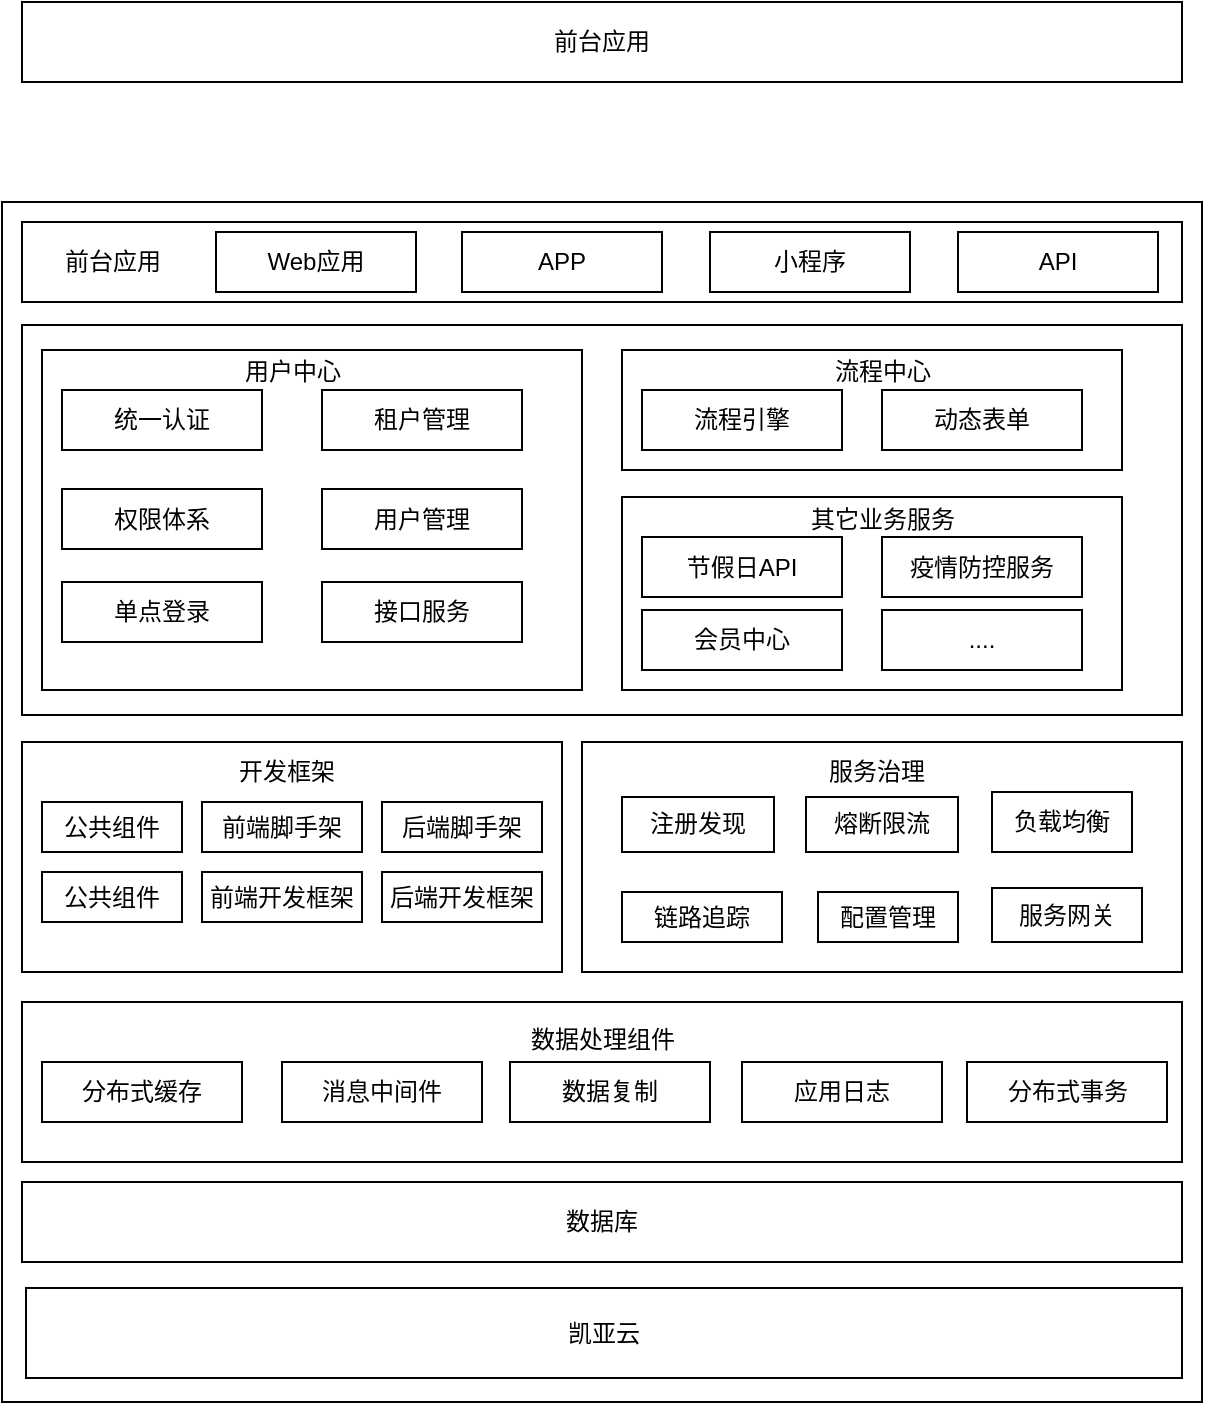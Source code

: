 <mxfile version="20.4.1" type="github" pages="3">
  <diagram id="l3sCK_NAAujHn3f9pkKb" name="技术中台">
    <mxGraphModel dx="1380" dy="801" grid="1" gridSize="10" guides="1" tooltips="1" connect="1" arrows="1" fold="1" page="1" pageScale="1" pageWidth="827" pageHeight="1169" math="0" shadow="0">
      <root>
        <mxCell id="0" />
        <mxCell id="1" parent="0" />
        <mxCell id="SzVGWnv48ufma5mJEqG_-40" value="" style="rounded=0;whiteSpace=wrap;html=1;" vertex="1" parent="1">
          <mxGeometry x="60" y="160" width="600" height="600" as="geometry" />
        </mxCell>
        <mxCell id="SzVGWnv48ufma5mJEqG_-18" value="" style="rounded=0;whiteSpace=wrap;html=1;sketch=0;glass=0;labelBackgroundColor=none;" vertex="1" parent="1">
          <mxGeometry x="70" y="221.5" width="580" height="195" as="geometry" />
        </mxCell>
        <mxCell id="Of3mLWJnAgrXcZWGTXzu-2" value="前台应用" style="rounded=0;whiteSpace=wrap;html=1;sketch=0;glass=0;labelBackgroundColor=none;" parent="1" vertex="1">
          <mxGeometry x="70" y="60" width="580" height="40" as="geometry" />
        </mxCell>
        <mxCell id="Of3mLWJnAgrXcZWGTXzu-8" value="" style="rounded=0;whiteSpace=wrap;html=1;sketch=0;glass=0;labelBackgroundColor=none;" parent="1" vertex="1">
          <mxGeometry x="70" y="430" width="270" height="115" as="geometry" />
        </mxCell>
        <mxCell id="Of3mLWJnAgrXcZWGTXzu-9" value="前端开发框架" style="rounded=0;whiteSpace=wrap;html=1;sketch=0;glass=0;labelBackgroundColor=none;" parent="1" vertex="1">
          <mxGeometry x="160" y="495" width="80" height="25" as="geometry" />
        </mxCell>
        <mxCell id="Of3mLWJnAgrXcZWGTXzu-10" value="后端开发框架" style="rounded=0;whiteSpace=wrap;html=1;sketch=0;glass=0;labelBackgroundColor=none;" parent="1" vertex="1">
          <mxGeometry x="250" y="495" width="80" height="25" as="geometry" />
        </mxCell>
        <mxCell id="Of3mLWJnAgrXcZWGTXzu-11" value="开发框架" style="text;html=1;resizable=0;autosize=1;align=center;verticalAlign=middle;points=[];rounded=0;sketch=0;glass=0;labelBackgroundColor=none;" parent="1" vertex="1">
          <mxGeometry x="167" y="430" width="70" height="30" as="geometry" />
        </mxCell>
        <mxCell id="Of3mLWJnAgrXcZWGTXzu-12" value="" style="rounded=0;whiteSpace=wrap;html=1;sketch=0;glass=0;labelBackgroundColor=none;" parent="1" vertex="1">
          <mxGeometry x="350" y="430" width="300" height="115" as="geometry" />
        </mxCell>
        <mxCell id="Of3mLWJnAgrXcZWGTXzu-13" value="熔断限流" style="rounded=0;whiteSpace=wrap;html=1;sketch=0;glass=0;labelBackgroundColor=none;" parent="1" vertex="1">
          <mxGeometry x="462" y="457.5" width="76" height="27.5" as="geometry" />
        </mxCell>
        <mxCell id="Of3mLWJnAgrXcZWGTXzu-14" value="负载均衡" style="rounded=0;whiteSpace=wrap;html=1;sketch=0;glass=0;labelBackgroundColor=none;" parent="1" vertex="1">
          <mxGeometry x="555" y="455" width="70" height="30" as="geometry" />
        </mxCell>
        <mxCell id="Of3mLWJnAgrXcZWGTXzu-15" value="链路追踪" style="rounded=0;whiteSpace=wrap;html=1;sketch=0;glass=0;labelBackgroundColor=none;" parent="1" vertex="1">
          <mxGeometry x="370" y="505" width="80" height="25" as="geometry" />
        </mxCell>
        <mxCell id="Of3mLWJnAgrXcZWGTXzu-16" value="配置管理" style="rounded=0;whiteSpace=wrap;html=1;sketch=0;glass=0;labelBackgroundColor=none;" parent="1" vertex="1">
          <mxGeometry x="468" y="505" width="70" height="25" as="geometry" />
        </mxCell>
        <mxCell id="Of3mLWJnAgrXcZWGTXzu-17" value="" style="rounded=0;whiteSpace=wrap;html=1;sketch=0;glass=0;labelBackgroundColor=none;" parent="1" vertex="1">
          <mxGeometry x="70" y="560" width="580" height="80" as="geometry" />
        </mxCell>
        <mxCell id="Of3mLWJnAgrXcZWGTXzu-18" value="数据处理组件" style="text;html=1;resizable=0;autosize=1;align=center;verticalAlign=middle;points=[];rounded=0;sketch=0;hachureGap=4;jiggle=2;fontFamily=Architects Daughter;fontSource=https%3A%2F%2Ffonts.googleapis.com%2Fcss%3Ffamily%3DArchitects%2BDaughter;fontSize=12;glass=0;labelBackgroundColor=none;" parent="1" vertex="1">
          <mxGeometry x="310" y="565" width="100" height="30" as="geometry" />
        </mxCell>
        <mxCell id="Of3mLWJnAgrXcZWGTXzu-19" value="分布式缓存" style="rounded=0;whiteSpace=wrap;html=1;sketch=0;glass=0;labelBackgroundColor=none;" parent="1" vertex="1">
          <mxGeometry x="80" y="590" width="100" height="30" as="geometry" />
        </mxCell>
        <mxCell id="Of3mLWJnAgrXcZWGTXzu-20" value="消息中间件" style="rounded=0;whiteSpace=wrap;html=1;sketch=0;glass=0;labelBackgroundColor=none;" parent="1" vertex="1">
          <mxGeometry x="200" y="590" width="100" height="30" as="geometry" />
        </mxCell>
        <mxCell id="Of3mLWJnAgrXcZWGTXzu-21" value="数据复制" style="rounded=0;whiteSpace=wrap;html=1;sketch=0;glass=0;labelBackgroundColor=none;" parent="1" vertex="1">
          <mxGeometry x="314" y="590" width="100" height="30" as="geometry" />
        </mxCell>
        <mxCell id="Of3mLWJnAgrXcZWGTXzu-22" value="分布式事务" style="rounded=0;whiteSpace=wrap;html=1;sketch=0;glass=0;labelBackgroundColor=none;" parent="1" vertex="1">
          <mxGeometry x="542.5" y="590" width="100" height="30" as="geometry" />
        </mxCell>
        <mxCell id="Of3mLWJnAgrXcZWGTXzu-24" value="应用日志" style="rounded=0;whiteSpace=wrap;html=1;sketch=0;glass=0;labelBackgroundColor=none;" parent="1" vertex="1">
          <mxGeometry x="430" y="590" width="100" height="30" as="geometry" />
        </mxCell>
        <mxCell id="Of3mLWJnAgrXcZWGTXzu-25" value="服务治理" style="text;html=1;resizable=0;autosize=1;align=center;verticalAlign=middle;points=[];rounded=0;sketch=0;glass=0;labelBackgroundColor=none;" parent="1" vertex="1">
          <mxGeometry x="462" y="430" width="70" height="30" as="geometry" />
        </mxCell>
        <mxCell id="Of3mLWJnAgrXcZWGTXzu-26" value="注册发现" style="rounded=0;whiteSpace=wrap;html=1;sketch=0;glass=0;labelBackgroundColor=none;" parent="1" vertex="1">
          <mxGeometry x="370" y="457.5" width="76" height="27.5" as="geometry" />
        </mxCell>
        <mxCell id="Of3mLWJnAgrXcZWGTXzu-28" value="数据库" style="rounded=0;whiteSpace=wrap;html=1;sketch=0;glass=0;labelBackgroundColor=none;" parent="1" vertex="1">
          <mxGeometry x="70" y="650" width="580" height="40" as="geometry" />
        </mxCell>
        <mxCell id="Of3mLWJnAgrXcZWGTXzu-29" value="凯亚云" style="rounded=0;whiteSpace=wrap;html=1;sketch=0;glass=0;labelBackgroundColor=none;" parent="1" vertex="1">
          <mxGeometry x="72" y="703" width="578" height="45" as="geometry" />
        </mxCell>
        <mxCell id="Of3mLWJnAgrXcZWGTXzu-30" value="服务网关" style="rounded=0;whiteSpace=wrap;html=1;sketch=0;glass=0;labelBackgroundColor=none;" parent="1" vertex="1">
          <mxGeometry x="555" y="503" width="75" height="27" as="geometry" />
        </mxCell>
        <mxCell id="Of3mLWJnAgrXcZWGTXzu-32" value="公共组件" style="rounded=0;whiteSpace=wrap;html=1;sketch=0;glass=0;labelBackgroundColor=none;" parent="1" vertex="1">
          <mxGeometry x="80" y="460" width="70" height="25" as="geometry" />
        </mxCell>
        <mxCell id="Of3mLWJnAgrXcZWGTXzu-34" value="前端脚手架" style="rounded=0;whiteSpace=wrap;html=1;sketch=0;glass=0;labelBackgroundColor=none;" parent="1" vertex="1">
          <mxGeometry x="160" y="460" width="80" height="25" as="geometry" />
        </mxCell>
        <mxCell id="SzVGWnv48ufma5mJEqG_-2" value="后端脚手架" style="rounded=0;whiteSpace=wrap;html=1;sketch=0;glass=0;labelBackgroundColor=none;" vertex="1" parent="1">
          <mxGeometry x="250" y="460" width="80" height="25" as="geometry" />
        </mxCell>
        <mxCell id="SzVGWnv48ufma5mJEqG_-4" value="公共组件" style="rounded=0;whiteSpace=wrap;html=1;sketch=0;glass=0;labelBackgroundColor=none;" vertex="1" parent="1">
          <mxGeometry x="80" y="495" width="70" height="25" as="geometry" />
        </mxCell>
        <mxCell id="SzVGWnv48ufma5mJEqG_-5" value="" style="rounded=0;whiteSpace=wrap;html=1;sketch=0;glass=0;labelBackgroundColor=none;" vertex="1" parent="1">
          <mxGeometry x="80" y="234" width="270" height="170" as="geometry" />
        </mxCell>
        <mxCell id="SzVGWnv48ufma5mJEqG_-7" value="统一认证" style="rounded=0;whiteSpace=wrap;html=1;sketch=0;glass=0;labelBackgroundColor=none;" vertex="1" parent="1">
          <mxGeometry x="90" y="254" width="100" height="30" as="geometry" />
        </mxCell>
        <mxCell id="SzVGWnv48ufma5mJEqG_-12" value="租户管理" style="rounded=0;whiteSpace=wrap;html=1;sketch=0;glass=0;labelBackgroundColor=none;" vertex="1" parent="1">
          <mxGeometry x="220" y="254" width="100" height="30" as="geometry" />
        </mxCell>
        <mxCell id="SzVGWnv48ufma5mJEqG_-14" value="单点登录" style="rounded=0;whiteSpace=wrap;html=1;sketch=0;glass=0;labelBackgroundColor=none;" vertex="1" parent="1">
          <mxGeometry x="90" y="350" width="100" height="30" as="geometry" />
        </mxCell>
        <mxCell id="SzVGWnv48ufma5mJEqG_-16" value="权限体系" style="rounded=0;whiteSpace=wrap;html=1;sketch=0;glass=0;labelBackgroundColor=none;" vertex="1" parent="1">
          <mxGeometry x="90" y="303.5" width="100" height="30" as="geometry" />
        </mxCell>
        <mxCell id="SzVGWnv48ufma5mJEqG_-17" value="用户中心" style="text;html=1;resizable=0;autosize=1;align=center;verticalAlign=middle;points=[];rounded=0;sketch=0;glass=0;labelBackgroundColor=none;" vertex="1" parent="1">
          <mxGeometry x="170" y="230" width="70" height="30" as="geometry" />
        </mxCell>
        <mxCell id="SzVGWnv48ufma5mJEqG_-19" value="" style="rounded=0;whiteSpace=wrap;html=1;sketch=0;glass=0;labelBackgroundColor=none;" vertex="1" parent="1">
          <mxGeometry x="370" y="234" width="250" height="60" as="geometry" />
        </mxCell>
        <mxCell id="SzVGWnv48ufma5mJEqG_-23" value="流程中心" style="text;html=1;resizable=0;autosize=1;align=center;verticalAlign=middle;points=[];rounded=0;sketch=0;glass=0;labelBackgroundColor=none;" vertex="1" parent="1">
          <mxGeometry x="465" y="230" width="70" height="30" as="geometry" />
        </mxCell>
        <mxCell id="SzVGWnv48ufma5mJEqG_-24" value="流程引擎" style="rounded=0;whiteSpace=wrap;html=1;sketch=0;glass=0;labelBackgroundColor=none;" vertex="1" parent="1">
          <mxGeometry x="380" y="254" width="100" height="30" as="geometry" />
        </mxCell>
        <mxCell id="SzVGWnv48ufma5mJEqG_-25" value="动态表单" style="rounded=0;whiteSpace=wrap;html=1;sketch=0;glass=0;labelBackgroundColor=none;" vertex="1" parent="1">
          <mxGeometry x="500" y="254" width="100" height="30" as="geometry" />
        </mxCell>
        <mxCell id="SzVGWnv48ufma5mJEqG_-26" value="" style="rounded=0;whiteSpace=wrap;html=1;sketch=0;glass=0;labelBackgroundColor=none;" vertex="1" parent="1">
          <mxGeometry x="370" y="307.5" width="250" height="96.5" as="geometry" />
        </mxCell>
        <mxCell id="SzVGWnv48ufma5mJEqG_-27" value="其它业务服务" style="text;html=1;resizable=0;autosize=1;align=center;verticalAlign=middle;points=[];rounded=0;sketch=0;glass=0;labelBackgroundColor=none;" vertex="1" parent="1">
          <mxGeometry x="450" y="303.5" width="100" height="30" as="geometry" />
        </mxCell>
        <mxCell id="SzVGWnv48ufma5mJEqG_-28" value="节假日API" style="rounded=0;whiteSpace=wrap;html=1;sketch=0;glass=0;labelBackgroundColor=none;" vertex="1" parent="1">
          <mxGeometry x="380" y="327.5" width="100" height="30" as="geometry" />
        </mxCell>
        <mxCell id="SzVGWnv48ufma5mJEqG_-29" value="疫情防控服务" style="rounded=0;whiteSpace=wrap;html=1;sketch=0;glass=0;labelBackgroundColor=none;" vertex="1" parent="1">
          <mxGeometry x="500" y="327.5" width="100" height="30" as="geometry" />
        </mxCell>
        <mxCell id="SzVGWnv48ufma5mJEqG_-30" value="会员中心" style="rounded=0;whiteSpace=wrap;html=1;sketch=0;glass=0;labelBackgroundColor=none;" vertex="1" parent="1">
          <mxGeometry x="380" y="364" width="100" height="30" as="geometry" />
        </mxCell>
        <mxCell id="SzVGWnv48ufma5mJEqG_-31" value="...." style="rounded=0;whiteSpace=wrap;html=1;sketch=0;glass=0;labelBackgroundColor=none;" vertex="1" parent="1">
          <mxGeometry x="500" y="364" width="100" height="30" as="geometry" />
        </mxCell>
        <mxCell id="SzVGWnv48ufma5mJEqG_-32" value="接口服务" style="rounded=0;whiteSpace=wrap;html=1;sketch=0;glass=0;labelBackgroundColor=none;" vertex="1" parent="1">
          <mxGeometry x="220" y="350" width="100" height="30" as="geometry" />
        </mxCell>
        <mxCell id="SzVGWnv48ufma5mJEqG_-33" value="用户管理" style="rounded=0;whiteSpace=wrap;html=1;sketch=0;glass=0;labelBackgroundColor=none;" vertex="1" parent="1">
          <mxGeometry x="220" y="303.5" width="100" height="30" as="geometry" />
        </mxCell>
        <mxCell id="SzVGWnv48ufma5mJEqG_-34" value="" style="rounded=0;whiteSpace=wrap;html=1;sketch=0;glass=0;labelBackgroundColor=none;" vertex="1" parent="1">
          <mxGeometry x="70" y="170" width="580" height="40" as="geometry" />
        </mxCell>
        <mxCell id="SzVGWnv48ufma5mJEqG_-35" value="Web应用" style="rounded=0;whiteSpace=wrap;html=1;sketch=0;glass=0;labelBackgroundColor=none;" vertex="1" parent="1">
          <mxGeometry x="167" y="175" width="100" height="30" as="geometry" />
        </mxCell>
        <mxCell id="SzVGWnv48ufma5mJEqG_-36" value="APP" style="rounded=0;whiteSpace=wrap;html=1;sketch=0;glass=0;labelBackgroundColor=none;" vertex="1" parent="1">
          <mxGeometry x="290" y="175" width="100" height="30" as="geometry" />
        </mxCell>
        <mxCell id="SzVGWnv48ufma5mJEqG_-37" value="小程序" style="rounded=0;whiteSpace=wrap;html=1;sketch=0;glass=0;labelBackgroundColor=none;" vertex="1" parent="1">
          <mxGeometry x="414" y="175" width="100" height="30" as="geometry" />
        </mxCell>
        <mxCell id="SzVGWnv48ufma5mJEqG_-38" value="API" style="rounded=0;whiteSpace=wrap;html=1;sketch=0;glass=0;labelBackgroundColor=none;" vertex="1" parent="1">
          <mxGeometry x="538" y="175" width="100" height="30" as="geometry" />
        </mxCell>
        <mxCell id="SzVGWnv48ufma5mJEqG_-39" value="前台应用" style="text;html=1;resizable=0;autosize=1;align=center;verticalAlign=middle;points=[];rounded=0;sketch=0;glass=0;labelBackgroundColor=none;" vertex="1" parent="1">
          <mxGeometry x="80" y="175" width="70" height="30" as="geometry" />
        </mxCell>
      </root>
    </mxGraphModel>
  </diagram>
  <diagram id="A4ItZbjAcyblu4EFFsMP" name="aladdin-architecture">
    <mxGraphModel dx="1426" dy="744" grid="1" gridSize="10" guides="1" tooltips="1" connect="1" arrows="1" fold="1" page="1" pageScale="1" pageWidth="827" pageHeight="1169" math="0" shadow="1">
      <root>
        <mxCell id="0" />
        <mxCell id="1" parent="0" />
        <mxCell id="NfwT-5guAlgeJ3il_cm0-50" value="" style="rounded=0;whiteSpace=wrap;html=1;sketch=0;fontSize=13;labelBorderColor=none;fontColor=none;noLabel=1;fillColor=none;" parent="1" vertex="1">
          <mxGeometry x="40" y="40" width="990" height="710" as="geometry" />
        </mxCell>
        <mxCell id="1eKzZbrl_J8bp0zeSn-3-1" value="" style="rounded=0;whiteSpace=wrap;html=1;fillColor=#f8cecc;strokeColor=#b85450;" parent="1" vertex="1">
          <mxGeometry x="860" y="55" width="140" height="675" as="geometry" />
        </mxCell>
        <mxCell id="ne6_LfQAyheU7745YuGY-1" value="技术组件" style="rounded=0;whiteSpace=wrap;html=1;fontSize=14;fillColor=#dae8fc;strokeColor=#6c8ebf;" parent="1" vertex="1">
          <mxGeometry x="59" y="448.5" width="120" height="124.5" as="geometry" />
        </mxCell>
        <mxCell id="ne6_LfQAyheU7745YuGY-2" value="" style="rounded=0;whiteSpace=wrap;html=1;fontSize=14;fillColor=#dae8fc;strokeColor=#6c8ebf;" parent="1" vertex="1">
          <mxGeometry x="199" y="448.5" width="640" height="124.5" as="geometry" />
        </mxCell>
        <mxCell id="ne6_LfQAyheU7745YuGY-3" value="基础设施" style="rounded=0;whiteSpace=wrap;html=1;fontSize=14;fillColor=#f5f5f5;fontColor=#333333;strokeColor=#666666;" parent="1" vertex="1">
          <mxGeometry x="58" y="589.5" width="120" height="140.5" as="geometry" />
        </mxCell>
        <mxCell id="ne6_LfQAyheU7745YuGY-4" value="" style="rounded=0;whiteSpace=wrap;html=1;fontSize=14;fillColor=#f5f5f5;strokeColor=#666666;fontColor=#333333;" parent="1" vertex="1">
          <mxGeometry x="199" y="592.5" width="640" height="60.5" as="geometry" />
        </mxCell>
        <mxCell id="ne6_LfQAyheU7745YuGY-5" value="业务组件" style="rounded=0;whiteSpace=wrap;html=1;fontSize=14;fillColor=#e1d5e7;strokeColor=#9673a6;" parent="1" vertex="1">
          <mxGeometry x="57" y="295" width="123" height="135" as="geometry" />
        </mxCell>
        <mxCell id="ne6_LfQAyheU7745YuGY-6" value="" style="rounded=0;whiteSpace=wrap;html=1;fontSize=14;fillColor=#e1d5e7;strokeColor=#9673a6;" parent="1" vertex="1">
          <mxGeometry x="200" y="295" width="640" height="135" as="geometry" />
        </mxCell>
        <mxCell id="ne6_LfQAyheU7745YuGY-7" value="" style="rounded=0;whiteSpace=wrap;html=1;fontSize=14;fillColor=#fff2cc;strokeColor=#d6b656;" parent="1" vertex="1">
          <mxGeometry x="198" y="55" width="641" height="70" as="geometry" />
        </mxCell>
        <mxCell id="ne6_LfQAyheU7745YuGY-9" value="前台应用" style="rounded=0;whiteSpace=wrap;html=1;fontSize=14;fillColor=#fff2cc;strokeColor=#d6b656;" parent="1" vertex="1">
          <mxGeometry x="58" y="55" width="121" height="70" as="geometry" />
        </mxCell>
        <mxCell id="ne6_LfQAyheU7745YuGY-18" value="熔断限流" style="rounded=0;whiteSpace=wrap;html=1;fontFamily=Helvetica;fontSize=14;" parent="1" vertex="1">
          <mxGeometry x="459" y="221" width="100" height="40" as="geometry" />
        </mxCell>
        <mxCell id="NfwT-5guAlgeJ3il_cm0-1" value="Web应用" style="rounded=0;whiteSpace=wrap;html=1;fontFamily=Helvetica;fontSize=14;" parent="1" vertex="1">
          <mxGeometry x="209" y="70" width="100" height="40" as="geometry" />
        </mxCell>
        <mxCell id="NfwT-5guAlgeJ3il_cm0-2" value="H5应用" style="rounded=0;whiteSpace=wrap;html=1;fontFamily=Helvetica;fontSize=14;fontStyle=0" parent="1" vertex="1">
          <mxGeometry x="324" y="70" width="100" height="40" as="geometry" />
        </mxCell>
        <mxCell id="NfwT-5guAlgeJ3il_cm0-3" value="APP" style="rounded=0;whiteSpace=wrap;html=1;fontFamily=Helvetica;fontSize=14;fontStyle=0" parent="1" vertex="1">
          <mxGeometry x="443" y="70" width="100" height="40" as="geometry" />
        </mxCell>
        <mxCell id="NfwT-5guAlgeJ3il_cm0-4" value="第三方应用" style="rounded=0;whiteSpace=wrap;html=1;fontFamily=Helvetica;fontSize=14;fontStyle=0" parent="1" vertex="1">
          <mxGeometry x="689" y="70" width="100" height="40" as="geometry" />
        </mxCell>
        <mxCell id="NfwT-5guAlgeJ3il_cm0-10" value="服务路由" style="rounded=0;whiteSpace=wrap;html=1;fontSize=14;fillColor=#ffe6cc;strokeColor=#d79b00;" parent="1" vertex="1">
          <mxGeometry x="198" y="211" width="641" height="70" as="geometry" />
        </mxCell>
        <mxCell id="NfwT-5guAlgeJ3il_cm0-13" value="服务注册" style="rounded=0;whiteSpace=wrap;html=1;fontFamily=Helvetica;fontSize=14;fontStyle=0" parent="1" vertex="1">
          <mxGeometry x="880" y="110" width="100" height="40" as="geometry" />
        </mxCell>
        <mxCell id="NfwT-5guAlgeJ3il_cm0-14" value="服务鉴权" style="rounded=0;whiteSpace=wrap;html=1;fontFamily=Helvetica;fontSize=14;fontStyle=0" parent="1" vertex="1">
          <mxGeometry x="880" y="181" width="100" height="40" as="geometry" />
        </mxCell>
        <mxCell id="NfwT-5guAlgeJ3il_cm0-15" value="网关层" style="rounded=0;whiteSpace=wrap;html=1;fontSize=14;fillColor=#ffe6cc;strokeColor=#d79b00;" parent="1" vertex="1">
          <mxGeometry x="58" y="211" width="121" height="70" as="geometry" />
        </mxCell>
        <mxCell id="NfwT-5guAlgeJ3il_cm0-19" value="凯亚云平台" style="rounded=0;whiteSpace=wrap;html=1;fontFamily=Helvetica;fontSize=14;fillColor=#f5f5f5;strokeColor=#666666;fontColor=#333333;" parent="1" vertex="1">
          <mxGeometry x="200" y="670" width="639" height="60" as="geometry" />
        </mxCell>
        <mxCell id="NfwT-5guAlgeJ3il_cm0-22" value="用户中心" style="rounded=0;whiteSpace=wrap;html=1;fontFamily=Helvetica;fontSize=14;" parent="1" vertex="1">
          <mxGeometry x="241" y="312" width="110" height="40" as="geometry" />
        </mxCell>
        <mxCell id="NfwT-5guAlgeJ3il_cm0-23" value="航班服务" style="rounded=0;whiteSpace=wrap;html=1;fontFamily=Helvetica;fontSize=14;" parent="1" vertex="1">
          <mxGeometry x="391" y="312" width="110" height="40" as="geometry" />
        </mxCell>
        <mxCell id="NfwT-5guAlgeJ3il_cm0-24" value="运行管理" style="rounded=0;whiteSpace=wrap;html=1;fontFamily=Helvetica;fontSize=14;" parent="1" vertex="1">
          <mxGeometry x="701" y="372" width="100" height="40" as="geometry" />
        </mxCell>
        <mxCell id="NfwT-5guAlgeJ3il_cm0-25" value="安全管理" style="rounded=0;whiteSpace=wrap;html=1;fontFamily=Helvetica;fontSize=14;" parent="1" vertex="1">
          <mxGeometry x="553" y="372" width="100" height="40" as="geometry" />
        </mxCell>
        <mxCell id="NfwT-5guAlgeJ3il_cm0-26" value="智慧地服" style="rounded=0;whiteSpace=wrap;html=1;fontFamily=Helvetica;fontSize=14;" parent="1" vertex="1">
          <mxGeometry x="391" y="372" width="110" height="40" as="geometry" />
        </mxCell>
        <mxCell id="NfwT-5guAlgeJ3il_cm0-27" value="货邮行服务" style="rounded=0;whiteSpace=wrap;html=1;fontFamily=Helvetica;fontSize=14;" parent="1" vertex="1">
          <mxGeometry x="553" y="312" width="100" height="40" as="geometry" />
        </mxCell>
        <mxCell id="NfwT-5guAlgeJ3il_cm0-28" value="结算服务" style="rounded=0;whiteSpace=wrap;html=1;fontFamily=Helvetica;fontSize=14;" parent="1" vertex="1">
          <mxGeometry x="701" y="312" width="100" height="40" as="geometry" />
        </mxCell>
        <mxCell id="NfwT-5guAlgeJ3il_cm0-29" value="智慧办公" style="rounded=0;whiteSpace=wrap;html=1;fontFamily=Helvetica;fontSize=14;" parent="1" vertex="1">
          <mxGeometry x="241" y="372" width="110" height="40" as="geometry" />
        </mxCell>
        <mxCell id="NfwT-5guAlgeJ3il_cm0-30" value="开发框架" style="rounded=0;whiteSpace=wrap;html=1;fontFamily=Helvetica;fontSize=14;" parent="1" vertex="1">
          <mxGeometry x="239" y="458.5" width="110" height="44.5" as="geometry" />
        </mxCell>
        <mxCell id="NfwT-5guAlgeJ3il_cm0-31" value="公共组件" style="rounded=0;whiteSpace=wrap;html=1;fontFamily=Helvetica;fontSize=14;" parent="1" vertex="1">
          <mxGeometry x="391" y="458.5" width="108" height="44.5" as="geometry" />
        </mxCell>
        <mxCell id="NfwT-5guAlgeJ3il_cm0-32" value="消息中间件" style="rounded=0;whiteSpace=wrap;html=1;fontFamily=Helvetica;fontSize=14;" parent="1" vertex="1">
          <mxGeometry x="699" y="458.5" width="110" height="40" as="geometry" />
        </mxCell>
        <mxCell id="NfwT-5guAlgeJ3il_cm0-33" value="分布式缓存" style="rounded=0;whiteSpace=wrap;html=1;fontFamily=Helvetica;fontSize=14;" parent="1" vertex="1">
          <mxGeometry x="551" y="458.5" width="108" height="44.5" as="geometry" />
        </mxCell>
        <mxCell id="NfwT-5guAlgeJ3il_cm0-34" value="分布式事务" style="rounded=0;whiteSpace=wrap;html=1;fontFamily=Helvetica;fontSize=14;" parent="1" vertex="1">
          <mxGeometry x="699" y="523" width="110" height="40" as="geometry" />
        </mxCell>
        <mxCell id="NfwT-5guAlgeJ3il_cm0-35" value="应用日志" style="rounded=0;whiteSpace=wrap;html=1;fontFamily=Helvetica;fontSize=14;" parent="1" vertex="1">
          <mxGeometry x="239" y="523" width="110" height="40" as="geometry" />
        </mxCell>
        <mxCell id="NfwT-5guAlgeJ3il_cm0-36" value="搜索引擎" style="rounded=0;whiteSpace=wrap;html=1;fontFamily=Helvetica;fontSize=14;" parent="1" vertex="1">
          <mxGeometry x="391" y="523" width="108" height="40" as="geometry" />
        </mxCell>
        <mxCell id="NfwT-5guAlgeJ3il_cm0-37" value="配置管理" style="rounded=0;whiteSpace=wrap;html=1;fontFamily=Helvetica;fontSize=14;" parent="1" vertex="1">
          <mxGeometry x="551" y="523" width="108" height="40" as="geometry" />
        </mxCell>
        <mxCell id="NfwT-5guAlgeJ3il_cm0-38" value="降级限流" style="rounded=0;whiteSpace=wrap;html=1;fontFamily=Helvetica;fontSize=14;" parent="1" vertex="1">
          <mxGeometry x="880" y="255" width="100" height="40" as="geometry" />
        </mxCell>
        <mxCell id="NfwT-5guAlgeJ3il_cm0-39" value="负载均衡" style="rounded=0;whiteSpace=wrap;html=1;fontSize=14;fillColor=#d5e8d4;strokeColor=#82b366;" parent="1" vertex="1">
          <mxGeometry x="58" y="138" width="121" height="60" as="geometry" />
        </mxCell>
        <mxCell id="NfwT-5guAlgeJ3il_cm0-40" value="Nginx 负载均衡" style="rounded=0;whiteSpace=wrap;html=1;fontSize=14;fillColor=#d5e8d4;strokeColor=#82b366;" parent="1" vertex="1">
          <mxGeometry x="198" y="138" width="641" height="60" as="geometry" />
        </mxCell>
        <mxCell id="NfwT-5guAlgeJ3il_cm0-42" value="大屏" style="rounded=0;whiteSpace=wrap;html=1;fontFamily=Helvetica;fontSize=14;fontStyle=0" parent="1" vertex="1">
          <mxGeometry x="569" y="70" width="100" height="40" as="geometry" />
        </mxCell>
        <mxCell id="NfwT-5guAlgeJ3il_cm0-43" value="关系型数据库" style="rounded=0;whiteSpace=wrap;html=1;fontFamily=Helvetica;fontSize=14;" parent="1" vertex="1">
          <mxGeometry x="228" y="602.75" width="190" height="40.25" as="geometry" />
        </mxCell>
        <mxCell id="NfwT-5guAlgeJ3il_cm0-44" value="NoSQL数据库" style="rounded=0;whiteSpace=wrap;html=1;fontFamily=Helvetica;fontSize=14;" parent="1" vertex="1">
          <mxGeometry x="439" y="602.75" width="188" height="40.25" as="geometry" />
        </mxCell>
        <mxCell id="1eKzZbrl_J8bp0zeSn-3-3" value="服务治理" style="text;html=1;resizable=0;autosize=1;align=center;verticalAlign=middle;points=[];fillColor=none;strokeColor=none;rounded=0;fontSize=15;" parent="1" vertex="1">
          <mxGeometry x="900" y="65" width="80" height="30" as="geometry" />
        </mxCell>
        <mxCell id="1eKzZbrl_J8bp0zeSn-3-4" value="链路追踪" style="rounded=0;whiteSpace=wrap;html=1;fontFamily=Helvetica;fontSize=14;" parent="1" vertex="1">
          <mxGeometry x="880" y="330" width="100" height="40" as="geometry" />
        </mxCell>
        <mxCell id="1eKzZbrl_J8bp0zeSn-3-5" value="服务监控" style="rounded=0;whiteSpace=wrap;html=1;fontFamily=Helvetica;fontSize=14;" parent="1" vertex="1">
          <mxGeometry x="880" y="400" width="100" height="40" as="geometry" />
        </mxCell>
        <mxCell id="jVKXvY380oyWIEy-MwUw-1" value="文件存储" style="rounded=0;whiteSpace=wrap;html=1;fontFamily=Helvetica;fontSize=14;" vertex="1" parent="1">
          <mxGeometry x="639" y="602.63" width="171" height="40.25" as="geometry" />
        </mxCell>
      </root>
    </mxGraphModel>
  </diagram>
  <diagram id="2A9s9jn6oW4pRk4tPPmA" name="swit-architecture">
    <mxGraphModel dx="1426" dy="744" grid="1" gridSize="10" guides="1" tooltips="1" connect="1" arrows="1" fold="1" page="1" pageScale="1" pageWidth="827" pageHeight="1169" math="0" shadow="0">
      <root>
        <mxCell id="0" />
        <mxCell id="1" parent="0" />
        <mxCell id="vCNUt6E4ToNHGfemQ_sb-1" value="" style="rounded=0;whiteSpace=wrap;html=1;fillColor=none;" vertex="1" parent="1">
          <mxGeometry x="10" y="50" width="650" height="440" as="geometry" />
        </mxCell>
        <mxCell id="vCNUt6E4ToNHGfemQ_sb-2" value="凯亚云平台" style="rounded=0;whiteSpace=wrap;html=1;fillColor=#f5f5f5;strokeColor=#666666;fontColor=#333333;" vertex="1" parent="1">
          <mxGeometry x="170" y="400" width="470" height="70" as="geometry" />
        </mxCell>
        <mxCell id="vCNUt6E4ToNHGfemQ_sb-3" value="" style="rounded=0;whiteSpace=wrap;html=1;fillColor=#f8cecc;strokeColor=#b85450;" vertex="1" parent="1">
          <mxGeometry x="170" y="320" width="470" height="60" as="geometry" />
        </mxCell>
        <mxCell id="vCNUt6E4ToNHGfemQ_sb-4" value="MySQL" style="rounded=0;whiteSpace=wrap;html=1;" vertex="1" parent="1">
          <mxGeometry x="230" y="330" width="110" height="40" as="geometry" />
        </mxCell>
        <mxCell id="vCNUt6E4ToNHGfemQ_sb-5" value="Redis" style="rounded=0;whiteSpace=wrap;html=1;" vertex="1" parent="1">
          <mxGeometry x="360" y="330" width="110" height="40" as="geometry" />
        </mxCell>
        <mxCell id="vCNUt6E4ToNHGfemQ_sb-6" value="" style="rounded=0;whiteSpace=wrap;html=1;fillColor=#d5e8d4;strokeColor=#82b366;" vertex="1" parent="1">
          <mxGeometry x="170" y="70" width="470" height="60" as="geometry" />
        </mxCell>
        <mxCell id="vCNUt6E4ToNHGfemQ_sb-7" value="ReactJS" style="rounded=0;whiteSpace=wrap;html=1;" vertex="1" parent="1">
          <mxGeometry x="200" y="80" width="110" height="40" as="geometry" />
        </mxCell>
        <mxCell id="vCNUt6E4ToNHGfemQ_sb-8" value="APP" style="rounded=0;whiteSpace=wrap;html=1;" vertex="1" parent="1">
          <mxGeometry x="340" y="80" width="110" height="40" as="geometry" />
        </mxCell>
        <mxCell id="vCNUt6E4ToNHGfemQ_sb-9" value="API" style="rounded=0;whiteSpace=wrap;html=1;" vertex="1" parent="1">
          <mxGeometry x="480" y="80" width="110" height="40" as="geometry" />
        </mxCell>
        <mxCell id="vCNUt6E4ToNHGfemQ_sb-10" value="" style="rounded=0;whiteSpace=wrap;html=1;fillColor=#dae8fc;strokeColor=#6c8ebf;" vertex="1" parent="1">
          <mxGeometry x="170" y="150" width="470" height="150" as="geometry" />
        </mxCell>
        <mxCell id="vCNUt6E4ToNHGfemQ_sb-11" value="SpringBoot" style="rounded=0;whiteSpace=wrap;html=1;" vertex="1" parent="1">
          <mxGeometry x="200" y="170" width="110" height="40" as="geometry" />
        </mxCell>
        <mxCell id="vCNUt6E4ToNHGfemQ_sb-12" value="SpringCore" style="rounded=0;whiteSpace=wrap;html=1;" vertex="1" parent="1">
          <mxGeometry x="340" y="170" width="110" height="40" as="geometry" />
        </mxCell>
        <mxCell id="vCNUt6E4ToNHGfemQ_sb-13" value="Mybatis" style="rounded=0;whiteSpace=wrap;html=1;" vertex="1" parent="1">
          <mxGeometry x="480" y="170" width="110" height="40" as="geometry" />
        </mxCell>
        <mxCell id="vCNUt6E4ToNHGfemQ_sb-14" value="JetCache" style="rounded=0;whiteSpace=wrap;html=1;" vertex="1" parent="1">
          <mxGeometry x="200" y="230" width="110" height="40" as="geometry" />
        </mxCell>
        <mxCell id="vCNUt6E4ToNHGfemQ_sb-15" value="OAuth2" style="rounded=0;whiteSpace=wrap;html=1;" vertex="1" parent="1">
          <mxGeometry x="340" y="230" width="110" height="40" as="geometry" />
        </mxCell>
        <mxCell id="vCNUt6E4ToNHGfemQ_sb-16" value="MinIO" style="rounded=0;whiteSpace=wrap;html=1;" vertex="1" parent="1">
          <mxGeometry x="490" y="330" width="110" height="40" as="geometry" />
        </mxCell>
        <mxCell id="vCNUt6E4ToNHGfemQ_sb-17" value="表现层" style="rounded=0;whiteSpace=wrap;html=1;fillColor=#d5e8d4;strokeColor=#82b366;" vertex="1" parent="1">
          <mxGeometry x="30" y="70" width="120" height="60" as="geometry" />
        </mxCell>
        <mxCell id="vCNUt6E4ToNHGfemQ_sb-18" value="服务层" style="rounded=0;whiteSpace=wrap;html=1;fillColor=#dae8fc;strokeColor=#6c8ebf;" vertex="1" parent="1">
          <mxGeometry x="30" y="150" width="120" height="150" as="geometry" />
        </mxCell>
        <mxCell id="vCNUt6E4ToNHGfemQ_sb-19" value="存储层" style="rounded=0;whiteSpace=wrap;html=1;fillColor=#f8cecc;strokeColor=#b85450;" vertex="1" parent="1">
          <mxGeometry x="30" y="320" width="120" height="60" as="geometry" />
        </mxCell>
        <mxCell id="vCNUt6E4ToNHGfemQ_sb-20" value="基础设施层" style="rounded=0;whiteSpace=wrap;html=1;fillColor=#f5f5f5;strokeColor=#666666;fontColor=#333333;" vertex="1" parent="1">
          <mxGeometry x="30" y="400" width="120" height="70" as="geometry" />
        </mxCell>
        <mxCell id="vCNUt6E4ToNHGfemQ_sb-21" value="Quartz" style="rounded=0;whiteSpace=wrap;html=1;" vertex="1" parent="1">
          <mxGeometry x="480" y="230" width="110" height="40" as="geometry" />
        </mxCell>
      </root>
    </mxGraphModel>
  </diagram>
</mxfile>
